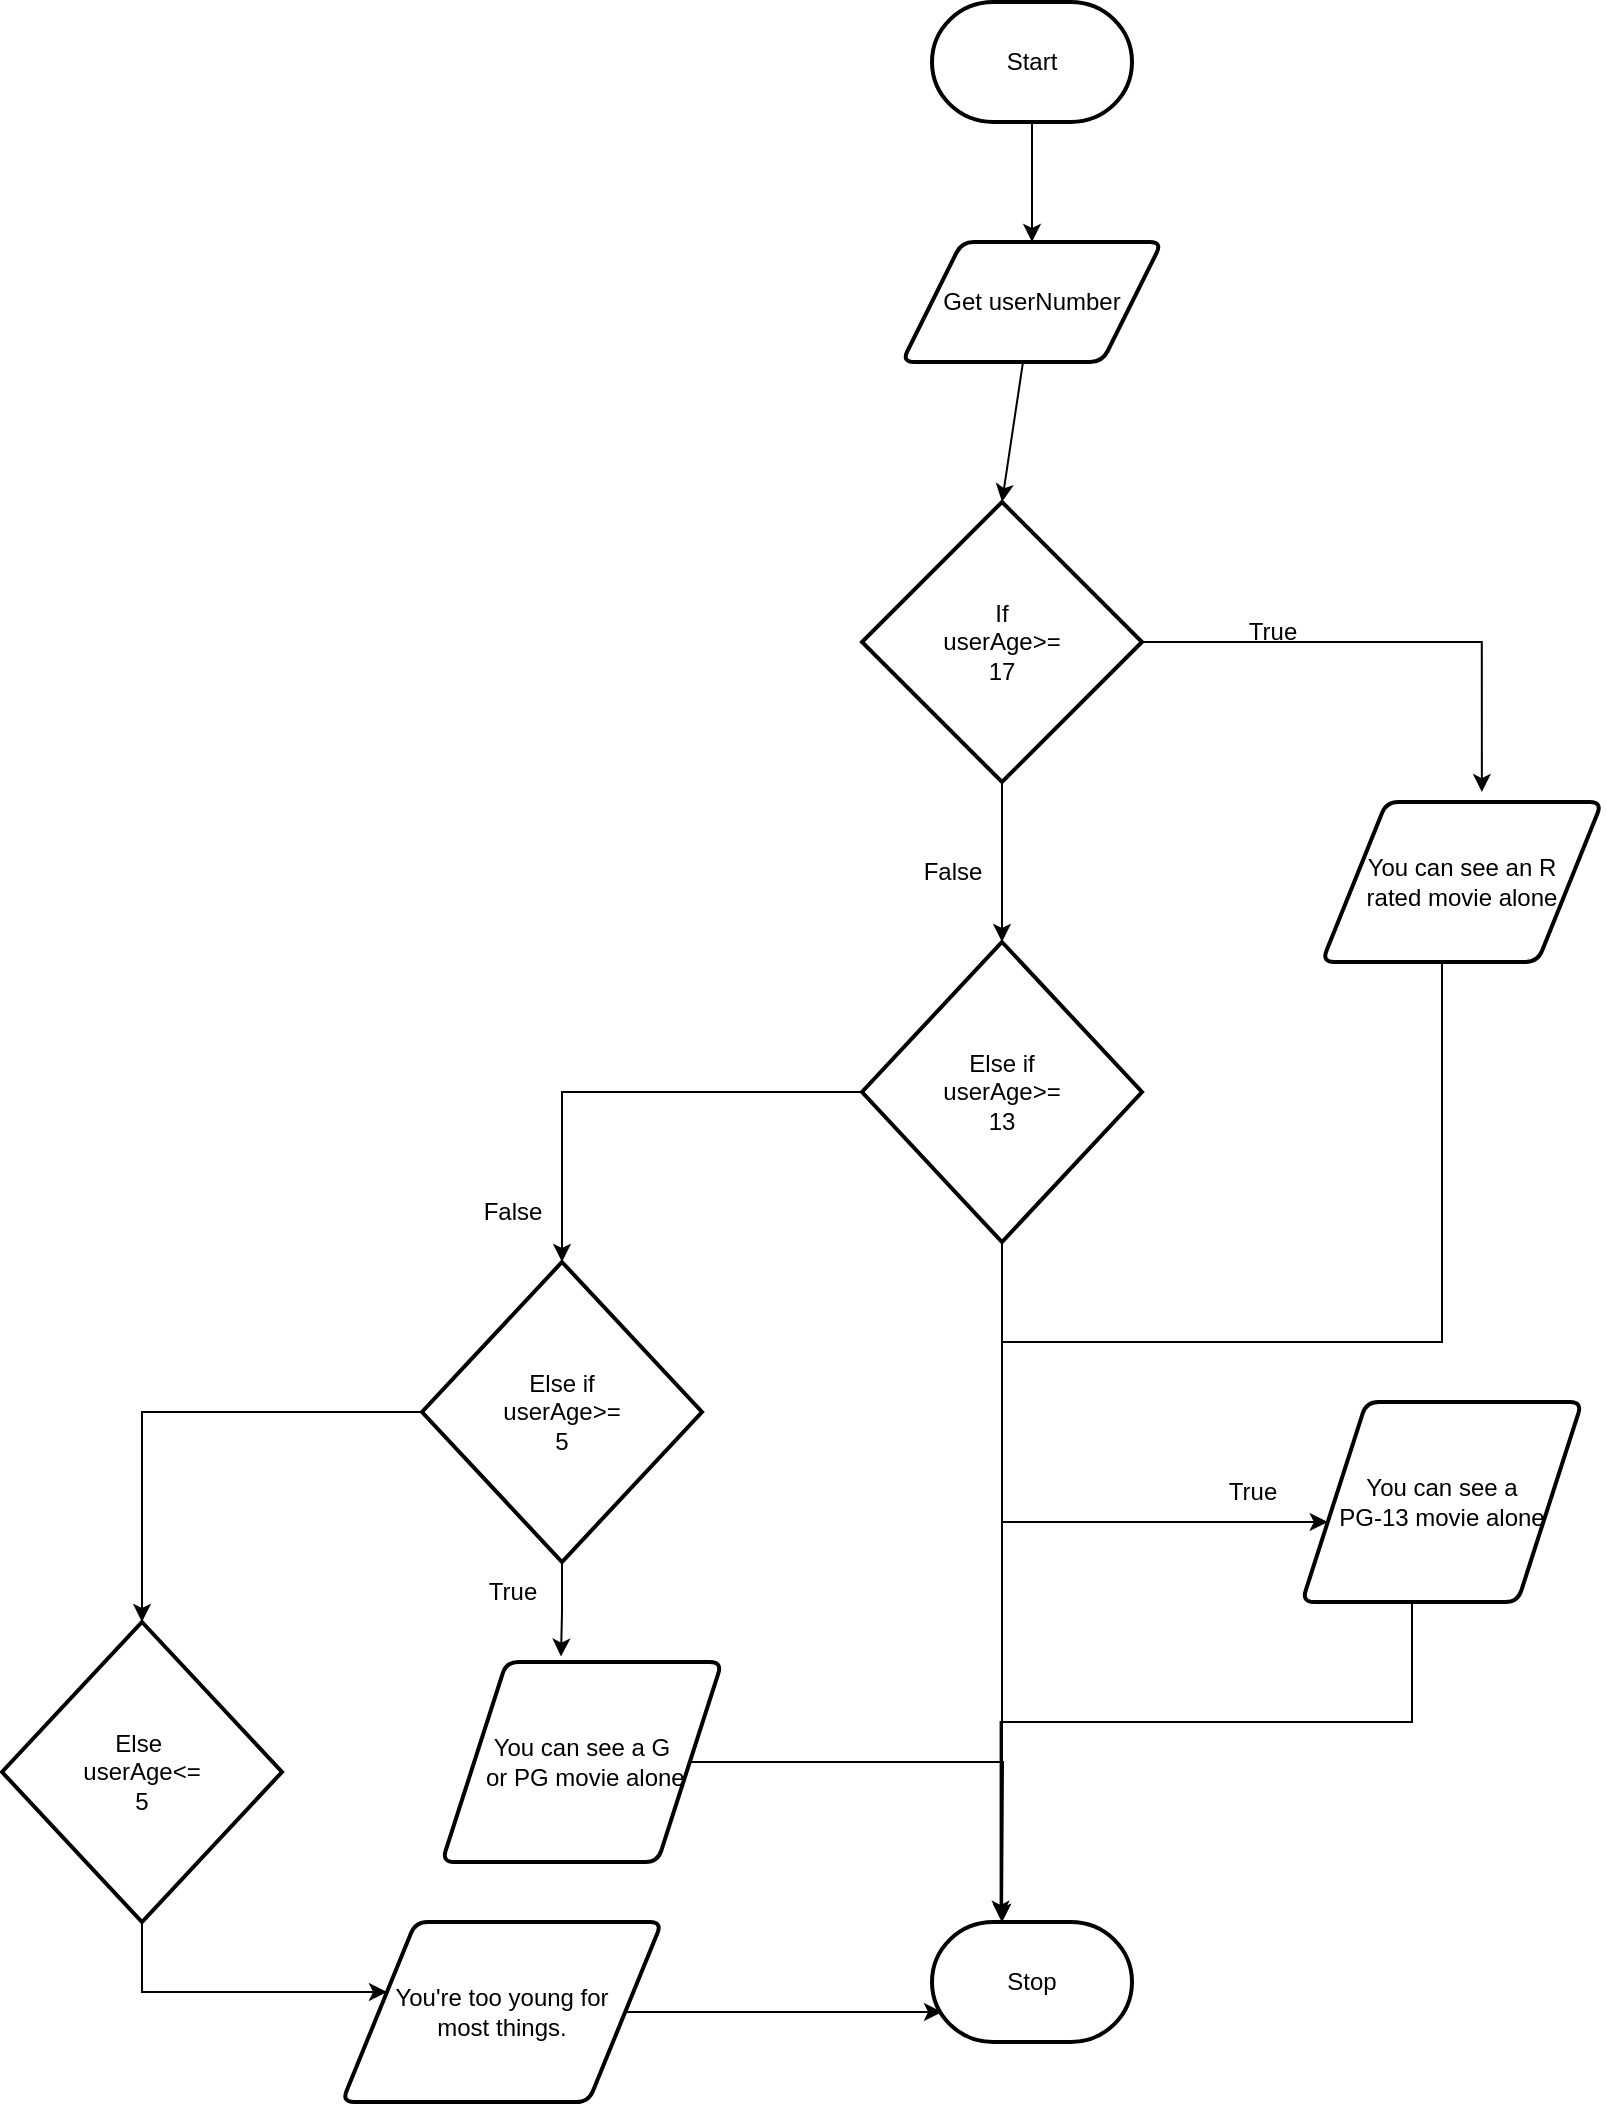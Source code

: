 <mxfile>
    <diagram id="HIP3nbAZw_EuaXWnEj3U" name="Page-1">
        <mxGraphModel dx="1696" dy="512" grid="1" gridSize="10" guides="1" tooltips="1" connect="1" arrows="1" fold="1" page="1" pageScale="1" pageWidth="850" pageHeight="1100" math="0" shadow="0">
            <root>
                <mxCell id="0"/>
                <mxCell id="1" parent="0"/>
                <mxCell id="5" style="edgeStyle=none;html=1;entryX=0.5;entryY=0;entryDx=0;entryDy=0;" edge="1" parent="1" source="6" target="11">
                    <mxGeometry relative="1" as="geometry">
                        <mxPoint x="100" y="330" as="targetPoint"/>
                    </mxGeometry>
                </mxCell>
                <mxCell id="6" value="Start" style="strokeWidth=2;html=1;shape=mxgraph.flowchart.terminator;whiteSpace=wrap;" vertex="1" parent="1">
                    <mxGeometry x="65" y="60" width="100" height="60" as="geometry"/>
                </mxCell>
                <mxCell id="7" value="Stop" style="strokeWidth=2;html=1;shape=mxgraph.flowchart.terminator;whiteSpace=wrap;" vertex="1" parent="1">
                    <mxGeometry x="65" y="1020" width="100" height="60" as="geometry"/>
                </mxCell>
                <mxCell id="10" style="edgeStyle=none;html=1;entryX=0.5;entryY=0;entryDx=0;entryDy=0;entryPerimeter=0;" edge="1" parent="1" source="11" target="14">
                    <mxGeometry relative="1" as="geometry"/>
                </mxCell>
                <mxCell id="11" value="Get userNumber" style="shape=parallelogram;html=1;strokeWidth=2;perimeter=parallelogramPerimeter;whiteSpace=wrap;rounded=1;arcSize=12;size=0.23;" vertex="1" parent="1">
                    <mxGeometry x="50" y="180" width="130" height="60" as="geometry"/>
                </mxCell>
                <mxCell id="12" style="edgeStyle=orthogonalEdgeStyle;shape=connector;rounded=1;html=1;entryX=0.5;entryY=0;entryDx=0;entryDy=0;entryPerimeter=0;labelBackgroundColor=default;strokeColor=default;fontFamily=Helvetica;fontSize=12;fontColor=default;endArrow=classic;" edge="1" parent="1" source="14" target="20">
                    <mxGeometry relative="1" as="geometry"/>
                </mxCell>
                <mxCell id="27" style="edgeStyle=orthogonalEdgeStyle;html=1;entryX=0.571;entryY=-0.062;entryDx=0;entryDy=0;entryPerimeter=0;rounded=0;" edge="1" parent="1" source="14" target="16">
                    <mxGeometry relative="1" as="geometry"/>
                </mxCell>
                <mxCell id="14" value="If&lt;br&gt;userAge&amp;gt;=&lt;br&gt;17" style="strokeWidth=2;html=1;shape=mxgraph.flowchart.decision;whiteSpace=wrap;" vertex="1" parent="1">
                    <mxGeometry x="30" y="310" width="140" height="140" as="geometry"/>
                </mxCell>
                <mxCell id="15" style="edgeStyle=orthogonalEdgeStyle;shape=connector;rounded=0;html=1;entryX=0.5;entryY=0;entryDx=0;entryDy=0;entryPerimeter=0;labelBackgroundColor=default;strokeColor=default;fontFamily=Helvetica;fontSize=11;fontColor=default;endArrow=classic;" edge="1" parent="1" source="16" target="20">
                    <mxGeometry relative="1" as="geometry">
                        <Array as="points">
                            <mxPoint x="320" y="730"/>
                            <mxPoint x="100" y="730"/>
                        </Array>
                    </mxGeometry>
                </mxCell>
                <mxCell id="16" value="You can see an R &lt;br&gt;rated movie alone" style="shape=parallelogram;html=1;strokeWidth=2;perimeter=parallelogramPerimeter;whiteSpace=wrap;rounded=1;arcSize=12;size=0.23;" vertex="1" parent="1">
                    <mxGeometry x="260" y="460" width="140" height="80" as="geometry"/>
                </mxCell>
                <mxCell id="17" value="True" style="text;html=1;align=center;verticalAlign=middle;resizable=0;points=[];autosize=1;strokeColor=none;fillColor=none;" vertex="1" parent="1">
                    <mxGeometry x="210" y="360" width="50" height="30" as="geometry"/>
                </mxCell>
                <mxCell id="18" style="edgeStyle=orthogonalEdgeStyle;shape=connector;rounded=0;html=1;labelBackgroundColor=default;strokeColor=default;fontFamily=Helvetica;fontSize=12;fontColor=default;endArrow=classic;" edge="1" parent="1" source="20" target="23">
                    <mxGeometry relative="1" as="geometry">
                        <mxPoint x="300" y="930" as="targetPoint"/>
                        <Array as="points">
                            <mxPoint x="100" y="820"/>
                        </Array>
                    </mxGeometry>
                </mxCell>
                <mxCell id="19" style="edgeStyle=none;html=1;" edge="1" parent="1" source="20">
                    <mxGeometry relative="1" as="geometry">
                        <mxPoint x="100" y="1020" as="targetPoint"/>
                        <Array as="points">
                            <mxPoint x="100" y="900"/>
                        </Array>
                    </mxGeometry>
                </mxCell>
                <mxCell id="51" style="edgeStyle=orthogonalEdgeStyle;rounded=0;html=1;entryX=0.5;entryY=0;entryDx=0;entryDy=0;entryPerimeter=0;" edge="1" parent="1" source="20" target="49">
                    <mxGeometry relative="1" as="geometry"/>
                </mxCell>
                <mxCell id="20" value="Else if&lt;br&gt;userAge&amp;gt;=&lt;br&gt;13" style="strokeWidth=2;html=1;shape=mxgraph.flowchart.decision;whiteSpace=wrap;" vertex="1" parent="1">
                    <mxGeometry x="30" y="530" width="140" height="150" as="geometry"/>
                </mxCell>
                <mxCell id="21" value="False" style="text;html=1;align=center;verticalAlign=middle;resizable=0;points=[];autosize=1;strokeColor=none;fillColor=none;fontSize=12;fontFamily=Helvetica;fontColor=default;" vertex="1" parent="1">
                    <mxGeometry x="50" y="480" width="50" height="30" as="geometry"/>
                </mxCell>
                <mxCell id="22" style="edgeStyle=orthogonalEdgeStyle;shape=connector;rounded=0;html=1;entryX=0.343;entryY=-0.027;entryDx=0;entryDy=0;entryPerimeter=0;labelBackgroundColor=default;strokeColor=default;fontFamily=Helvetica;fontSize=11;fontColor=default;endArrow=classic;" edge="1" parent="1" source="23" target="7">
                    <mxGeometry relative="1" as="geometry">
                        <Array as="points">
                            <mxPoint x="305" y="920"/>
                            <mxPoint x="99" y="920"/>
                        </Array>
                    </mxGeometry>
                </mxCell>
                <mxCell id="23" value="You can see a &lt;br&gt;PG-13 movie alone" style="shape=parallelogram;html=1;strokeWidth=2;perimeter=parallelogramPerimeter;whiteSpace=wrap;rounded=1;arcSize=12;size=0.23;fontFamily=Helvetica;fontSize=12;fontColor=default;fillColor=none;gradientColor=none;" vertex="1" parent="1">
                    <mxGeometry x="250" y="760" width="140" height="100" as="geometry"/>
                </mxCell>
                <mxCell id="24" value="True" style="text;html=1;align=center;verticalAlign=middle;resizable=0;points=[];autosize=1;strokeColor=none;fillColor=none;fontSize=12;fontFamily=Helvetica;fontColor=default;" vertex="1" parent="1">
                    <mxGeometry x="200" y="790" width="50" height="30" as="geometry"/>
                </mxCell>
                <mxCell id="25" value="False" style="text;html=1;align=center;verticalAlign=middle;resizable=0;points=[];autosize=1;strokeColor=none;fillColor=none;fontSize=12;fontFamily=Helvetica;fontColor=default;" vertex="1" parent="1">
                    <mxGeometry x="-170" y="650" width="50" height="30" as="geometry"/>
                </mxCell>
                <mxCell id="55" style="edgeStyle=orthogonalEdgeStyle;rounded=0;html=1;exitX=0.5;exitY=1;exitDx=0;exitDy=0;exitPerimeter=0;entryX=0.425;entryY=-0.027;entryDx=0;entryDy=0;entryPerimeter=0;" edge="1" parent="1" source="49" target="54">
                    <mxGeometry relative="1" as="geometry"/>
                </mxCell>
                <mxCell id="57" style="edgeStyle=orthogonalEdgeStyle;rounded=0;html=1;exitX=0;exitY=0.5;exitDx=0;exitDy=0;exitPerimeter=0;entryX=0.5;entryY=0;entryDx=0;entryDy=0;entryPerimeter=0;" edge="1" parent="1" source="49" target="58">
                    <mxGeometry relative="1" as="geometry">
                        <mxPoint x="-330" y="860" as="targetPoint"/>
                    </mxGeometry>
                </mxCell>
                <mxCell id="49" value="Else if&lt;br&gt;userAge&amp;gt;=&lt;br&gt;5" style="strokeWidth=2;html=1;shape=mxgraph.flowchart.decision;whiteSpace=wrap;" vertex="1" parent="1">
                    <mxGeometry x="-190" y="690" width="140" height="150" as="geometry"/>
                </mxCell>
                <mxCell id="53" value="True" style="text;html=1;align=center;verticalAlign=middle;resizable=0;points=[];autosize=1;strokeColor=none;fillColor=none;" vertex="1" parent="1">
                    <mxGeometry x="-170" y="840" width="50" height="30" as="geometry"/>
                </mxCell>
                <mxCell id="56" style="edgeStyle=orthogonalEdgeStyle;rounded=0;html=1;" edge="1" parent="1" source="54">
                    <mxGeometry relative="1" as="geometry">
                        <mxPoint x="100" y="1020" as="targetPoint"/>
                    </mxGeometry>
                </mxCell>
                <mxCell id="54" value="You can see a G&lt;br&gt;&amp;nbsp;or PG movie alone" style="shape=parallelogram;html=1;strokeWidth=2;perimeter=parallelogramPerimeter;whiteSpace=wrap;rounded=1;arcSize=12;size=0.23;fontFamily=Helvetica;fontSize=12;fontColor=default;fillColor=none;gradientColor=none;" vertex="1" parent="1">
                    <mxGeometry x="-180" y="890" width="140" height="100" as="geometry"/>
                </mxCell>
                <mxCell id="60" style="edgeStyle=orthogonalEdgeStyle;rounded=0;html=1;" edge="1" parent="1" source="58" target="59">
                    <mxGeometry relative="1" as="geometry">
                        <mxPoint x="-260" y="1090" as="targetPoint"/>
                        <Array as="points">
                            <mxPoint x="-330" y="1055"/>
                        </Array>
                    </mxGeometry>
                </mxCell>
                <mxCell id="58" value="Else&amp;nbsp;&lt;br&gt;userAge&amp;lt;=&lt;br&gt;5" style="strokeWidth=2;html=1;shape=mxgraph.flowchart.decision;whiteSpace=wrap;" vertex="1" parent="1">
                    <mxGeometry x="-400" y="870" width="140" height="150" as="geometry"/>
                </mxCell>
                <mxCell id="62" style="edgeStyle=orthogonalEdgeStyle;rounded=0;html=1;exitX=1;exitY=0.5;exitDx=0;exitDy=0;entryX=0.05;entryY=0.75;entryDx=0;entryDy=0;entryPerimeter=0;" edge="1" parent="1" source="59" target="7">
                    <mxGeometry relative="1" as="geometry"/>
                </mxCell>
                <mxCell id="59" value="You're too young for &lt;br&gt;most things." style="shape=parallelogram;html=1;strokeWidth=2;perimeter=parallelogramPerimeter;whiteSpace=wrap;rounded=1;arcSize=12;size=0.23;fontFamily=Helvetica;fontSize=12;fontColor=default;fillColor=none;gradientColor=none;" vertex="1" parent="1">
                    <mxGeometry x="-230" y="1020" width="160" height="90" as="geometry"/>
                </mxCell>
            </root>
        </mxGraphModel>
    </diagram>
</mxfile>